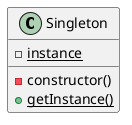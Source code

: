 @startuml singleton

class Singleton {
  -{static}instance
  -constructor()
  +{static}getInstance()
}

@enduml
